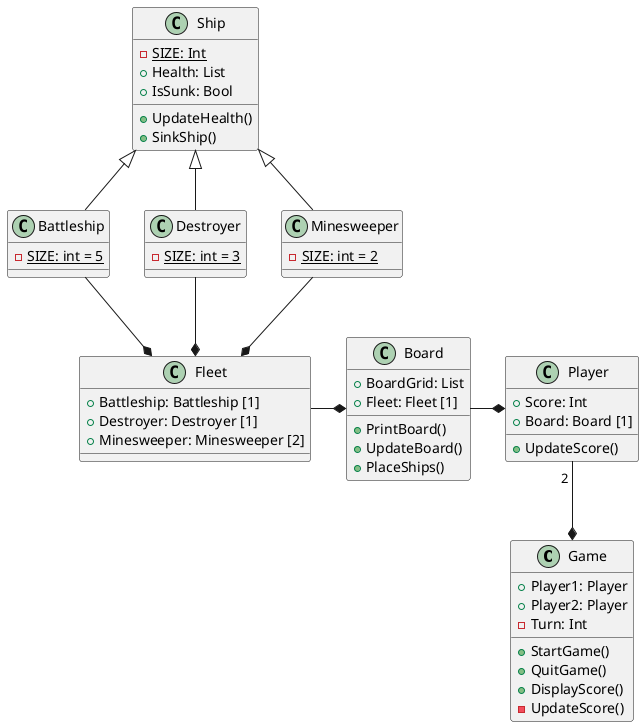 @startuml

class Game {
    +Player1: Player 
    +Player2: Player 
    -Turn: Int
    +StartGame()
    +QuitGame()
    +DisplayScore()
    -UpdateScore()
}

class Board {
    +BoardGrid: List
    +Fleet: Fleet [1]
    +PrintBoard()
    +UpdateBoard()
    +PlaceShips()
}

class Player {
    +Score: Int
    +Board: Board [1]
    +UpdateScore()
}

class Ship {
    -{static}SIZE: Int
    +Health: List
    +IsSunk: Bool
    +UpdateHealth()
    +SinkShip()
}

class Battleship {
    -{static}SIZE: int = 5 
}

class Destroyer {
    -{static}SIZE: int = 3 
}

class Minesweeper {
    -{static}SIZE: int = 2 
}

class Fleet {
    + Battleship: Battleship [1]
    + Destroyer: Destroyer [1]
    + Minesweeper: Minesweeper [2]
}

Player "2 "-down-* Game
Board -right-* Player
Fleet -right-* Board

Battleship --* Fleet
Destroyer --* Fleet
Minesweeper --* Fleet

Battleship -up-|> Ship
Destroyer -up-|> Ship
Minesweeper -up-|> Ship

@enduml
